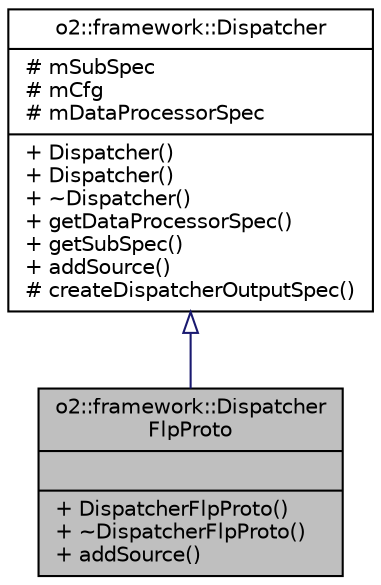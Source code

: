 digraph "o2::framework::DispatcherFlpProto"
{
 // INTERACTIVE_SVG=YES
  bgcolor="transparent";
  edge [fontname="Helvetica",fontsize="10",labelfontname="Helvetica",labelfontsize="10"];
  node [fontname="Helvetica",fontsize="10",shape=record];
  Node1 [label="{o2::framework::Dispatcher\lFlpProto\n||+ DispatcherFlpProto()\l+ ~DispatcherFlpProto()\l+ addSource()\l}",height=0.2,width=0.4,color="black", fillcolor="grey75", style="filled" fontcolor="black"];
  Node2 -> Node1 [dir="back",color="midnightblue",fontsize="10",style="solid",arrowtail="onormal",fontname="Helvetica"];
  Node2 [label="{o2::framework::Dispatcher\n|# mSubSpec\l# mCfg\l# mDataProcessorSpec\l|+ Dispatcher()\l+ Dispatcher()\l+ ~Dispatcher()\l+ getDataProcessorSpec()\l+ getSubSpec()\l+ addSource()\l# createDispatcherOutputSpec()\l}",height=0.2,width=0.4,color="black",URL="$d8/d30/classo2_1_1framework_1_1Dispatcher.html",tooltip="A base class for dispatcher used by DataSampling. "];
}
